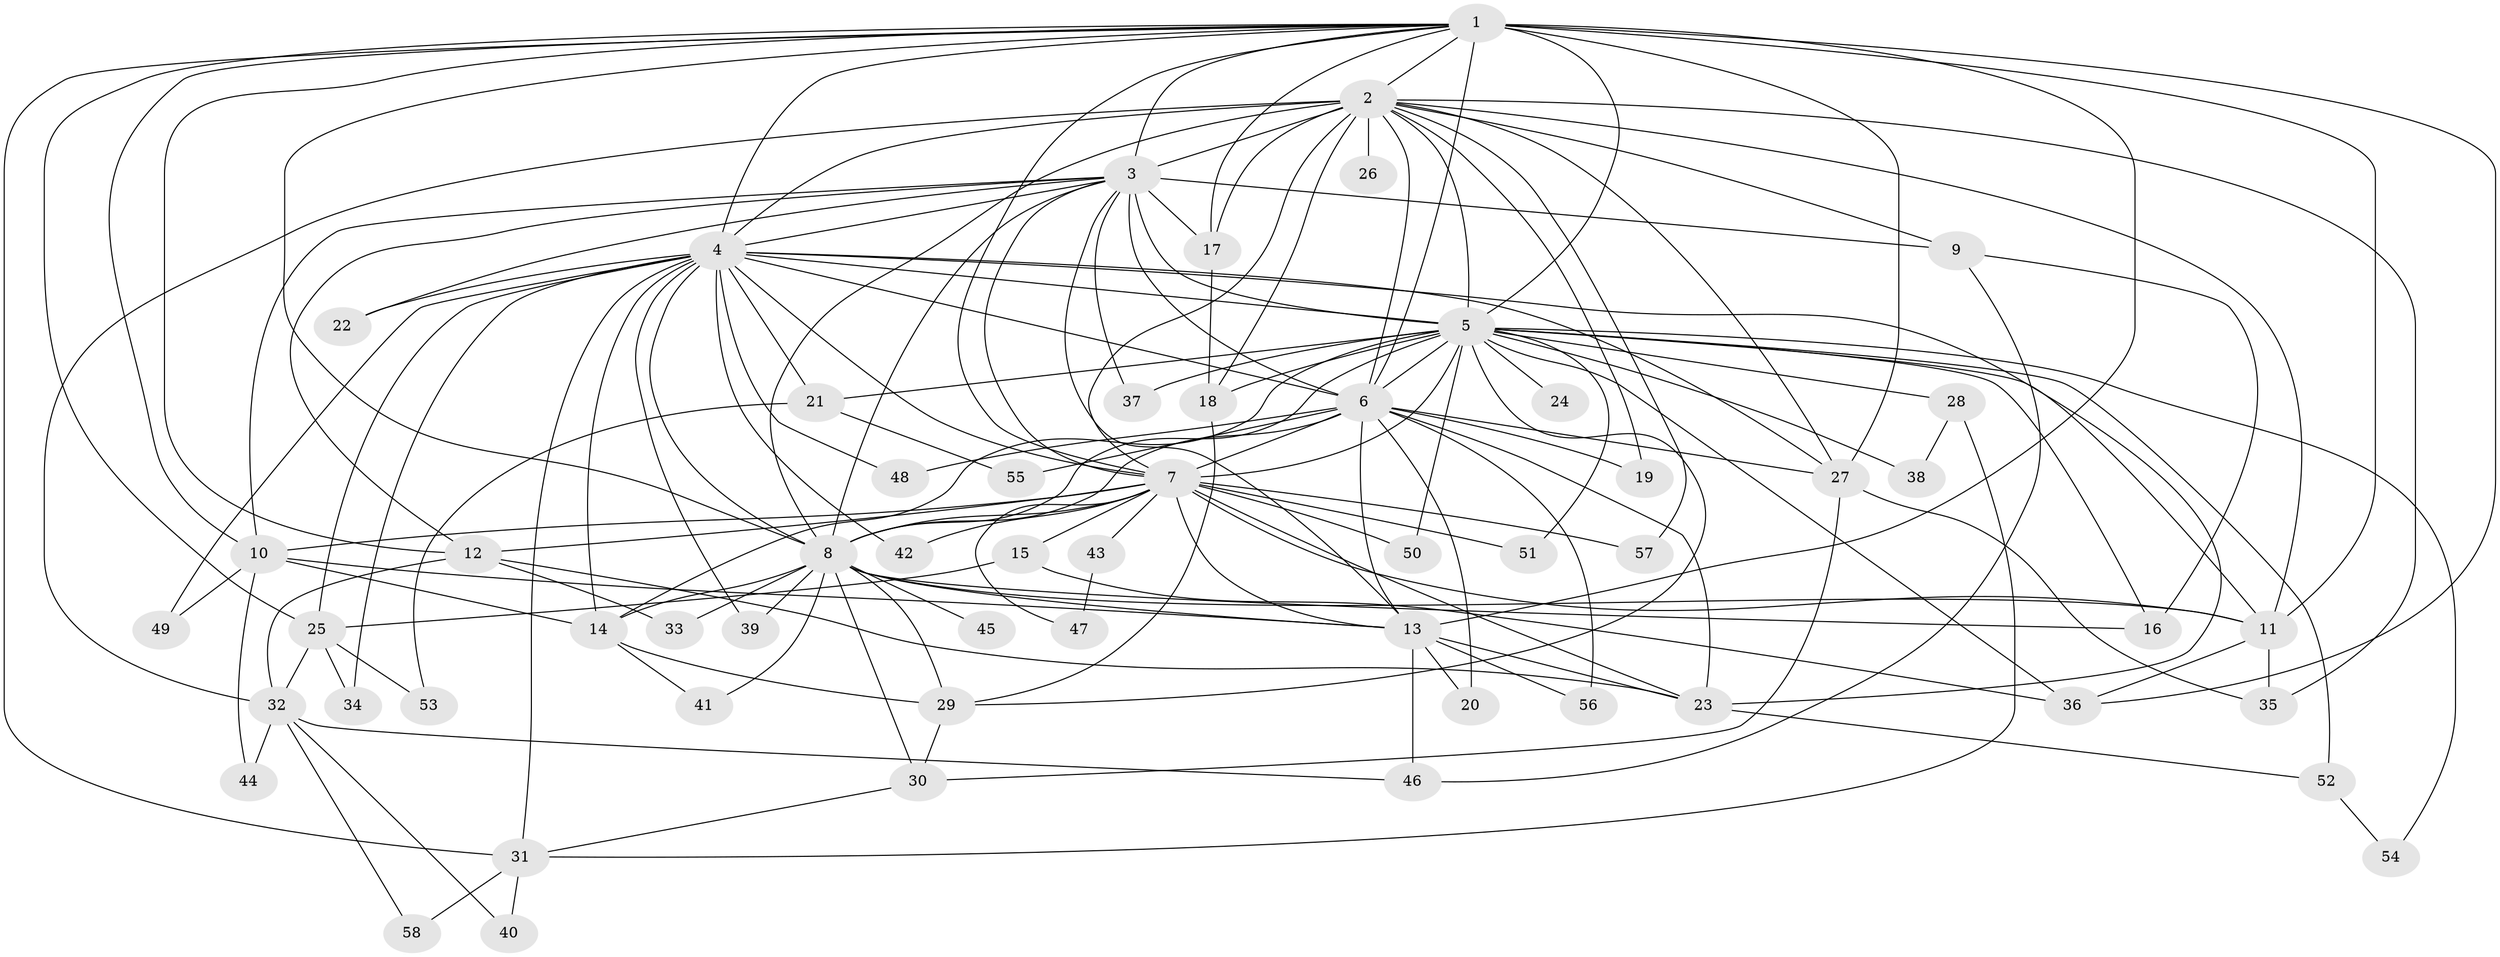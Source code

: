 // original degree distribution, {32: 0.008695652173913044, 18: 0.008695652173913044, 24: 0.017391304347826087, 22: 0.008695652173913044, 23: 0.017391304347826087, 25: 0.008695652173913044, 17: 0.008695652173913044, 15: 0.008695652173913044, 3: 0.1391304347826087, 7: 0.017391304347826087, 2: 0.5652173913043478, 5: 0.06086956521739131, 4: 0.13043478260869565}
// Generated by graph-tools (version 1.1) at 2025/35/03/09/25 02:35:04]
// undirected, 58 vertices, 152 edges
graph export_dot {
graph [start="1"]
  node [color=gray90,style=filled];
  1;
  2;
  3;
  4;
  5;
  6;
  7;
  8;
  9;
  10;
  11;
  12;
  13;
  14;
  15;
  16;
  17;
  18;
  19;
  20;
  21;
  22;
  23;
  24;
  25;
  26;
  27;
  28;
  29;
  30;
  31;
  32;
  33;
  34;
  35;
  36;
  37;
  38;
  39;
  40;
  41;
  42;
  43;
  44;
  45;
  46;
  47;
  48;
  49;
  50;
  51;
  52;
  53;
  54;
  55;
  56;
  57;
  58;
  1 -- 2 [weight=2.0];
  1 -- 3 [weight=3.0];
  1 -- 4 [weight=2.0];
  1 -- 5 [weight=3.0];
  1 -- 6 [weight=1.0];
  1 -- 7 [weight=2.0];
  1 -- 8 [weight=2.0];
  1 -- 10 [weight=1.0];
  1 -- 11 [weight=1.0];
  1 -- 12 [weight=1.0];
  1 -- 13 [weight=9.0];
  1 -- 17 [weight=1.0];
  1 -- 25 [weight=1.0];
  1 -- 27 [weight=1.0];
  1 -- 31 [weight=1.0];
  1 -- 36 [weight=1.0];
  2 -- 3 [weight=4.0];
  2 -- 4 [weight=2.0];
  2 -- 5 [weight=3.0];
  2 -- 6 [weight=3.0];
  2 -- 7 [weight=2.0];
  2 -- 8 [weight=2.0];
  2 -- 9 [weight=1.0];
  2 -- 11 [weight=1.0];
  2 -- 17 [weight=1.0];
  2 -- 18 [weight=1.0];
  2 -- 19 [weight=1.0];
  2 -- 26 [weight=2.0];
  2 -- 27 [weight=1.0];
  2 -- 32 [weight=1.0];
  2 -- 35 [weight=1.0];
  2 -- 57 [weight=1.0];
  3 -- 4 [weight=2.0];
  3 -- 5 [weight=13.0];
  3 -- 6 [weight=2.0];
  3 -- 7 [weight=2.0];
  3 -- 8 [weight=2.0];
  3 -- 9 [weight=2.0];
  3 -- 10 [weight=1.0];
  3 -- 12 [weight=1.0];
  3 -- 13 [weight=1.0];
  3 -- 17 [weight=2.0];
  3 -- 22 [weight=1.0];
  3 -- 37 [weight=1.0];
  4 -- 5 [weight=2.0];
  4 -- 6 [weight=1.0];
  4 -- 7 [weight=1.0];
  4 -- 8 [weight=1.0];
  4 -- 14 [weight=1.0];
  4 -- 21 [weight=1.0];
  4 -- 22 [weight=1.0];
  4 -- 23 [weight=1.0];
  4 -- 25 [weight=1.0];
  4 -- 27 [weight=1.0];
  4 -- 31 [weight=1.0];
  4 -- 34 [weight=1.0];
  4 -- 39 [weight=1.0];
  4 -- 42 [weight=2.0];
  4 -- 48 [weight=1.0];
  4 -- 49 [weight=1.0];
  5 -- 6 [weight=3.0];
  5 -- 7 [weight=2.0];
  5 -- 8 [weight=3.0];
  5 -- 11 [weight=1.0];
  5 -- 14 [weight=1.0];
  5 -- 16 [weight=1.0];
  5 -- 18 [weight=1.0];
  5 -- 21 [weight=1.0];
  5 -- 24 [weight=1.0];
  5 -- 28 [weight=1.0];
  5 -- 29 [weight=1.0];
  5 -- 36 [weight=2.0];
  5 -- 37 [weight=1.0];
  5 -- 38 [weight=1.0];
  5 -- 50 [weight=1.0];
  5 -- 51 [weight=1.0];
  5 -- 52 [weight=1.0];
  5 -- 54 [weight=1.0];
  6 -- 7 [weight=1.0];
  6 -- 8 [weight=1.0];
  6 -- 13 [weight=3.0];
  6 -- 19 [weight=1.0];
  6 -- 20 [weight=1.0];
  6 -- 23 [weight=1.0];
  6 -- 27 [weight=1.0];
  6 -- 48 [weight=1.0];
  6 -- 55 [weight=1.0];
  6 -- 56 [weight=1.0];
  7 -- 8 [weight=2.0];
  7 -- 10 [weight=1.0];
  7 -- 11 [weight=1.0];
  7 -- 12 [weight=1.0];
  7 -- 13 [weight=1.0];
  7 -- 15 [weight=1.0];
  7 -- 23 [weight=1.0];
  7 -- 42 [weight=1.0];
  7 -- 43 [weight=1.0];
  7 -- 47 [weight=1.0];
  7 -- 50 [weight=1.0];
  7 -- 51 [weight=1.0];
  7 -- 57 [weight=1.0];
  8 -- 11 [weight=1.0];
  8 -- 13 [weight=1.0];
  8 -- 14 [weight=1.0];
  8 -- 16 [weight=1.0];
  8 -- 29 [weight=1.0];
  8 -- 30 [weight=1.0];
  8 -- 33 [weight=1.0];
  8 -- 39 [weight=1.0];
  8 -- 41 [weight=1.0];
  8 -- 45 [weight=1.0];
  9 -- 16 [weight=1.0];
  9 -- 46 [weight=1.0];
  10 -- 13 [weight=1.0];
  10 -- 14 [weight=1.0];
  10 -- 44 [weight=1.0];
  10 -- 49 [weight=1.0];
  11 -- 35 [weight=1.0];
  11 -- 36 [weight=1.0];
  12 -- 23 [weight=1.0];
  12 -- 32 [weight=1.0];
  12 -- 33 [weight=1.0];
  13 -- 20 [weight=1.0];
  13 -- 23 [weight=1.0];
  13 -- 46 [weight=1.0];
  13 -- 56 [weight=1.0];
  14 -- 29 [weight=1.0];
  14 -- 41 [weight=1.0];
  15 -- 25 [weight=1.0];
  15 -- 36 [weight=1.0];
  17 -- 18 [weight=1.0];
  18 -- 29 [weight=1.0];
  21 -- 53 [weight=1.0];
  21 -- 55 [weight=1.0];
  23 -- 52 [weight=1.0];
  25 -- 32 [weight=1.0];
  25 -- 34 [weight=1.0];
  25 -- 53 [weight=1.0];
  27 -- 30 [weight=1.0];
  27 -- 35 [weight=1.0];
  28 -- 31 [weight=1.0];
  28 -- 38 [weight=1.0];
  29 -- 30 [weight=1.0];
  30 -- 31 [weight=1.0];
  31 -- 40 [weight=1.0];
  31 -- 58 [weight=1.0];
  32 -- 40 [weight=1.0];
  32 -- 44 [weight=1.0];
  32 -- 46 [weight=1.0];
  32 -- 58 [weight=1.0];
  43 -- 47 [weight=1.0];
  52 -- 54 [weight=1.0];
}
